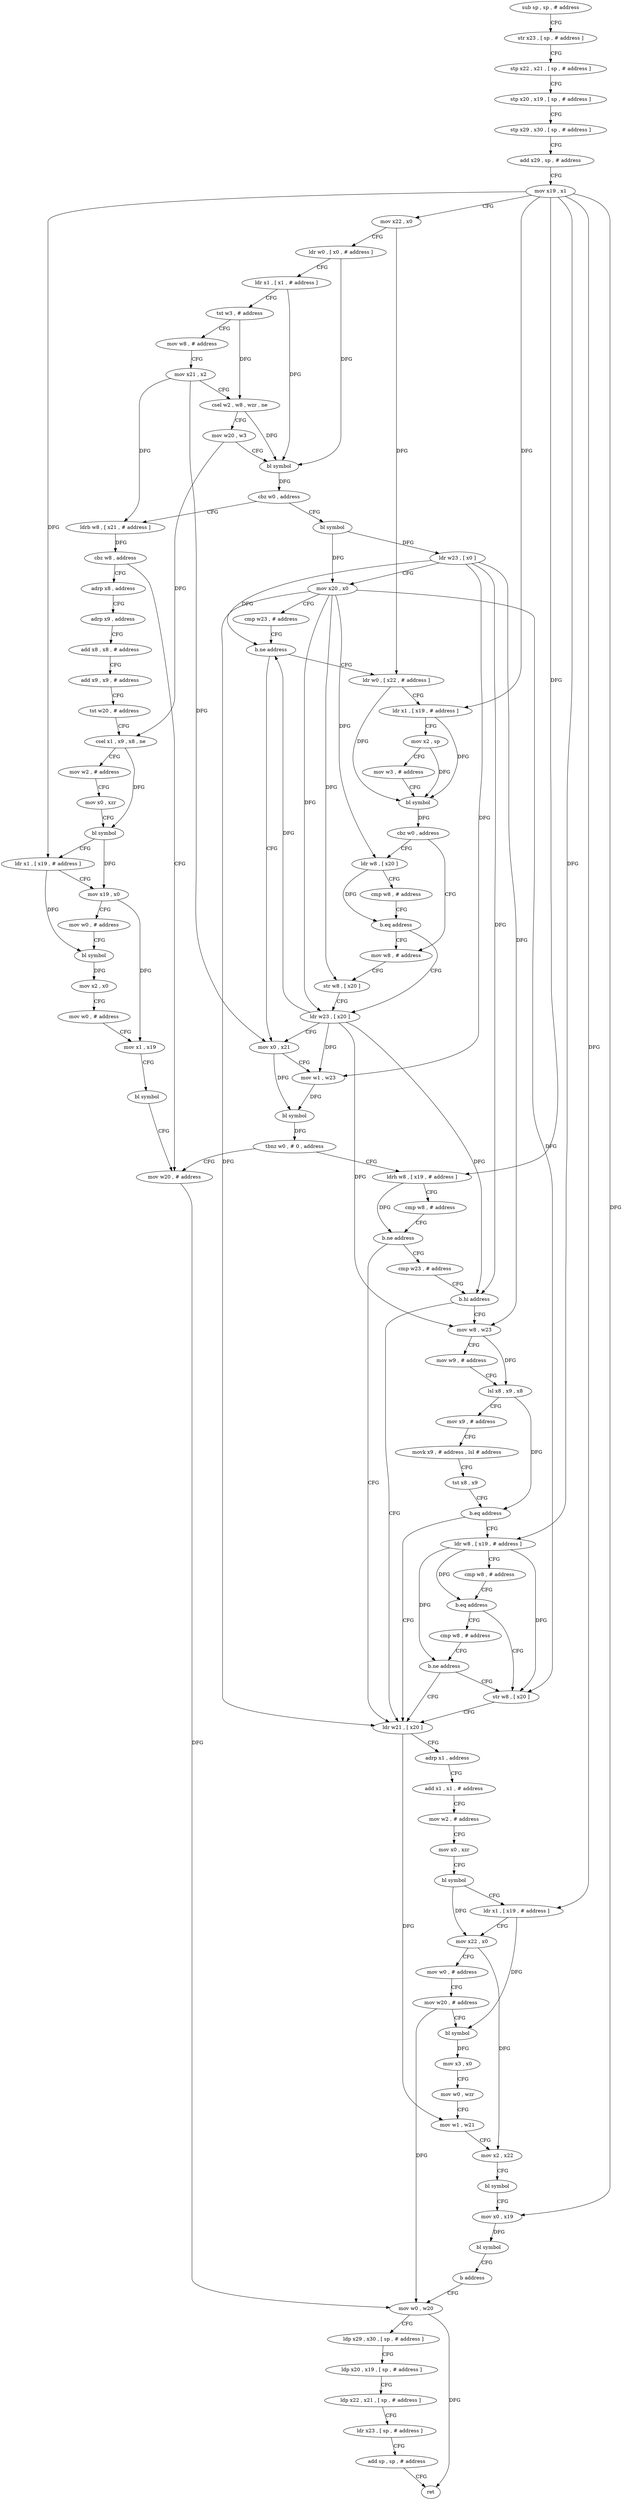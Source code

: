 digraph "func" {
"4210248" [label = "sub sp , sp , # address" ]
"4210252" [label = "str x23 , [ sp , # address ]" ]
"4210256" [label = "stp x22 , x21 , [ sp , # address ]" ]
"4210260" [label = "stp x20 , x19 , [ sp , # address ]" ]
"4210264" [label = "stp x29 , x30 , [ sp , # address ]" ]
"4210268" [label = "add x29 , sp , # address" ]
"4210272" [label = "mov x19 , x1" ]
"4210276" [label = "mov x22 , x0" ]
"4210280" [label = "ldr w0 , [ x0 , # address ]" ]
"4210284" [label = "ldr x1 , [ x1 , # address ]" ]
"4210288" [label = "tst w3 , # address" ]
"4210292" [label = "mov w8 , # address" ]
"4210296" [label = "mov x21 , x2" ]
"4210300" [label = "csel w2 , w8 , wzr , ne" ]
"4210304" [label = "mov w20 , w3" ]
"4210308" [label = "bl symbol" ]
"4210312" [label = "cbz w0 , address" ]
"4210548" [label = "ldrb w8 , [ x21 , # address ]" ]
"4210316" [label = "bl symbol" ]
"4210552" [label = "cbz w8 , address" ]
"4210624" [label = "mov w20 , # address" ]
"4210556" [label = "adrp x8 , address" ]
"4210320" [label = "ldr w23 , [ x0 ]" ]
"4210324" [label = "mov x20 , x0" ]
"4210328" [label = "cmp w23 , # address" ]
"4210332" [label = "b.ne address" ]
"4210384" [label = "mov x0 , x21" ]
"4210336" [label = "ldr w0 , [ x22 , # address ]" ]
"4210628" [label = "mov w0 , w20" ]
"4210560" [label = "adrp x9 , address" ]
"4210564" [label = "add x8 , x8 , # address" ]
"4210568" [label = "add x9 , x9 , # address" ]
"4210572" [label = "tst w20 , # address" ]
"4210576" [label = "csel x1 , x9 , x8 , ne" ]
"4210580" [label = "mov w2 , # address" ]
"4210584" [label = "mov x0 , xzr" ]
"4210588" [label = "bl symbol" ]
"4210592" [label = "ldr x1 , [ x19 , # address ]" ]
"4210596" [label = "mov x19 , x0" ]
"4210600" [label = "mov w0 , # address" ]
"4210604" [label = "bl symbol" ]
"4210608" [label = "mov x2 , x0" ]
"4210612" [label = "mov w0 , # address" ]
"4210616" [label = "mov x1 , x19" ]
"4210620" [label = "bl symbol" ]
"4210388" [label = "mov w1 , w23" ]
"4210392" [label = "bl symbol" ]
"4210396" [label = "tbnz w0 , # 0 , address" ]
"4210400" [label = "ldrh w8 , [ x19 , # address ]" ]
"4210340" [label = "ldr x1 , [ x19 , # address ]" ]
"4210344" [label = "mov x2 , sp" ]
"4210348" [label = "mov w3 , # address" ]
"4210352" [label = "bl symbol" ]
"4210356" [label = "cbz w0 , address" ]
"4210372" [label = "mov w8 , # address" ]
"4210360" [label = "ldr w8 , [ x20 ]" ]
"4210404" [label = "cmp w8 , # address" ]
"4210408" [label = "b.ne address" ]
"4210472" [label = "ldr w21 , [ x20 ]" ]
"4210412" [label = "cmp w23 , # address" ]
"4210376" [label = "str w8 , [ x20 ]" ]
"4210380" [label = "ldr w23 , [ x20 ]" ]
"4210364" [label = "cmp w8 , # address" ]
"4210368" [label = "b.eq address" ]
"4210476" [label = "adrp x1 , address" ]
"4210480" [label = "add x1 , x1 , # address" ]
"4210484" [label = "mov w2 , # address" ]
"4210488" [label = "mov x0 , xzr" ]
"4210492" [label = "bl symbol" ]
"4210496" [label = "ldr x1 , [ x19 , # address ]" ]
"4210500" [label = "mov x22 , x0" ]
"4210504" [label = "mov w0 , # address" ]
"4210508" [label = "mov w20 , # address" ]
"4210512" [label = "bl symbol" ]
"4210516" [label = "mov x3 , x0" ]
"4210520" [label = "mov w0 , wzr" ]
"4210524" [label = "mov w1 , w21" ]
"4210528" [label = "mov x2 , x22" ]
"4210532" [label = "bl symbol" ]
"4210536" [label = "mov x0 , x19" ]
"4210540" [label = "bl symbol" ]
"4210544" [label = "b address" ]
"4210416" [label = "b.hi address" ]
"4210420" [label = "mov w8 , w23" ]
"4210632" [label = "ldp x29 , x30 , [ sp , # address ]" ]
"4210636" [label = "ldp x20 , x19 , [ sp , # address ]" ]
"4210640" [label = "ldp x22 , x21 , [ sp , # address ]" ]
"4210644" [label = "ldr x23 , [ sp , # address ]" ]
"4210648" [label = "add sp , sp , # address" ]
"4210652" [label = "ret" ]
"4210424" [label = "mov w9 , # address" ]
"4210428" [label = "lsl x8 , x9 , x8" ]
"4210432" [label = "mov x9 , # address" ]
"4210436" [label = "movk x9 , # address , lsl # address" ]
"4210440" [label = "tst x8 , x9" ]
"4210444" [label = "b.eq address" ]
"4210448" [label = "ldr w8 , [ x19 , # address ]" ]
"4210452" [label = "cmp w8 , # address" ]
"4210456" [label = "b.eq address" ]
"4210468" [label = "str w8 , [ x20 ]" ]
"4210460" [label = "cmp w8 , # address" ]
"4210464" [label = "b.ne address" ]
"4210248" -> "4210252" [ label = "CFG" ]
"4210252" -> "4210256" [ label = "CFG" ]
"4210256" -> "4210260" [ label = "CFG" ]
"4210260" -> "4210264" [ label = "CFG" ]
"4210264" -> "4210268" [ label = "CFG" ]
"4210268" -> "4210272" [ label = "CFG" ]
"4210272" -> "4210276" [ label = "CFG" ]
"4210272" -> "4210340" [ label = "DFG" ]
"4210272" -> "4210400" [ label = "DFG" ]
"4210272" -> "4210592" [ label = "DFG" ]
"4210272" -> "4210496" [ label = "DFG" ]
"4210272" -> "4210536" [ label = "DFG" ]
"4210272" -> "4210448" [ label = "DFG" ]
"4210276" -> "4210280" [ label = "CFG" ]
"4210276" -> "4210336" [ label = "DFG" ]
"4210280" -> "4210284" [ label = "CFG" ]
"4210280" -> "4210308" [ label = "DFG" ]
"4210284" -> "4210288" [ label = "CFG" ]
"4210284" -> "4210308" [ label = "DFG" ]
"4210288" -> "4210292" [ label = "CFG" ]
"4210288" -> "4210300" [ label = "DFG" ]
"4210292" -> "4210296" [ label = "CFG" ]
"4210296" -> "4210300" [ label = "CFG" ]
"4210296" -> "4210548" [ label = "DFG" ]
"4210296" -> "4210384" [ label = "DFG" ]
"4210300" -> "4210304" [ label = "CFG" ]
"4210300" -> "4210308" [ label = "DFG" ]
"4210304" -> "4210308" [ label = "CFG" ]
"4210304" -> "4210576" [ label = "DFG" ]
"4210308" -> "4210312" [ label = "DFG" ]
"4210312" -> "4210548" [ label = "CFG" ]
"4210312" -> "4210316" [ label = "CFG" ]
"4210548" -> "4210552" [ label = "DFG" ]
"4210316" -> "4210320" [ label = "DFG" ]
"4210316" -> "4210324" [ label = "DFG" ]
"4210552" -> "4210624" [ label = "CFG" ]
"4210552" -> "4210556" [ label = "CFG" ]
"4210624" -> "4210628" [ label = "DFG" ]
"4210556" -> "4210560" [ label = "CFG" ]
"4210320" -> "4210324" [ label = "CFG" ]
"4210320" -> "4210332" [ label = "DFG" ]
"4210320" -> "4210388" [ label = "DFG" ]
"4210320" -> "4210416" [ label = "DFG" ]
"4210320" -> "4210420" [ label = "DFG" ]
"4210324" -> "4210328" [ label = "CFG" ]
"4210324" -> "4210376" [ label = "DFG" ]
"4210324" -> "4210360" [ label = "DFG" ]
"4210324" -> "4210472" [ label = "DFG" ]
"4210324" -> "4210380" [ label = "DFG" ]
"4210324" -> "4210468" [ label = "DFG" ]
"4210328" -> "4210332" [ label = "CFG" ]
"4210332" -> "4210384" [ label = "CFG" ]
"4210332" -> "4210336" [ label = "CFG" ]
"4210384" -> "4210388" [ label = "CFG" ]
"4210384" -> "4210392" [ label = "DFG" ]
"4210336" -> "4210340" [ label = "CFG" ]
"4210336" -> "4210352" [ label = "DFG" ]
"4210628" -> "4210632" [ label = "CFG" ]
"4210628" -> "4210652" [ label = "DFG" ]
"4210560" -> "4210564" [ label = "CFG" ]
"4210564" -> "4210568" [ label = "CFG" ]
"4210568" -> "4210572" [ label = "CFG" ]
"4210572" -> "4210576" [ label = "CFG" ]
"4210576" -> "4210580" [ label = "CFG" ]
"4210576" -> "4210588" [ label = "DFG" ]
"4210580" -> "4210584" [ label = "CFG" ]
"4210584" -> "4210588" [ label = "CFG" ]
"4210588" -> "4210592" [ label = "CFG" ]
"4210588" -> "4210596" [ label = "DFG" ]
"4210592" -> "4210596" [ label = "CFG" ]
"4210592" -> "4210604" [ label = "DFG" ]
"4210596" -> "4210600" [ label = "CFG" ]
"4210596" -> "4210616" [ label = "DFG" ]
"4210600" -> "4210604" [ label = "CFG" ]
"4210604" -> "4210608" [ label = "DFG" ]
"4210608" -> "4210612" [ label = "CFG" ]
"4210612" -> "4210616" [ label = "CFG" ]
"4210616" -> "4210620" [ label = "CFG" ]
"4210620" -> "4210624" [ label = "CFG" ]
"4210388" -> "4210392" [ label = "DFG" ]
"4210392" -> "4210396" [ label = "DFG" ]
"4210396" -> "4210624" [ label = "CFG" ]
"4210396" -> "4210400" [ label = "CFG" ]
"4210400" -> "4210404" [ label = "CFG" ]
"4210400" -> "4210408" [ label = "DFG" ]
"4210340" -> "4210344" [ label = "CFG" ]
"4210340" -> "4210352" [ label = "DFG" ]
"4210344" -> "4210348" [ label = "CFG" ]
"4210344" -> "4210352" [ label = "DFG" ]
"4210348" -> "4210352" [ label = "CFG" ]
"4210352" -> "4210356" [ label = "DFG" ]
"4210356" -> "4210372" [ label = "CFG" ]
"4210356" -> "4210360" [ label = "CFG" ]
"4210372" -> "4210376" [ label = "CFG" ]
"4210360" -> "4210364" [ label = "CFG" ]
"4210360" -> "4210368" [ label = "DFG" ]
"4210404" -> "4210408" [ label = "CFG" ]
"4210408" -> "4210472" [ label = "CFG" ]
"4210408" -> "4210412" [ label = "CFG" ]
"4210472" -> "4210476" [ label = "CFG" ]
"4210472" -> "4210524" [ label = "DFG" ]
"4210412" -> "4210416" [ label = "CFG" ]
"4210376" -> "4210380" [ label = "CFG" ]
"4210380" -> "4210384" [ label = "CFG" ]
"4210380" -> "4210332" [ label = "DFG" ]
"4210380" -> "4210388" [ label = "DFG" ]
"4210380" -> "4210416" [ label = "DFG" ]
"4210380" -> "4210420" [ label = "DFG" ]
"4210364" -> "4210368" [ label = "CFG" ]
"4210368" -> "4210380" [ label = "CFG" ]
"4210368" -> "4210372" [ label = "CFG" ]
"4210476" -> "4210480" [ label = "CFG" ]
"4210480" -> "4210484" [ label = "CFG" ]
"4210484" -> "4210488" [ label = "CFG" ]
"4210488" -> "4210492" [ label = "CFG" ]
"4210492" -> "4210496" [ label = "CFG" ]
"4210492" -> "4210500" [ label = "DFG" ]
"4210496" -> "4210500" [ label = "CFG" ]
"4210496" -> "4210512" [ label = "DFG" ]
"4210500" -> "4210504" [ label = "CFG" ]
"4210500" -> "4210528" [ label = "DFG" ]
"4210504" -> "4210508" [ label = "CFG" ]
"4210508" -> "4210512" [ label = "CFG" ]
"4210508" -> "4210628" [ label = "DFG" ]
"4210512" -> "4210516" [ label = "DFG" ]
"4210516" -> "4210520" [ label = "CFG" ]
"4210520" -> "4210524" [ label = "CFG" ]
"4210524" -> "4210528" [ label = "CFG" ]
"4210528" -> "4210532" [ label = "CFG" ]
"4210532" -> "4210536" [ label = "CFG" ]
"4210536" -> "4210540" [ label = "DFG" ]
"4210540" -> "4210544" [ label = "CFG" ]
"4210544" -> "4210628" [ label = "CFG" ]
"4210416" -> "4210472" [ label = "CFG" ]
"4210416" -> "4210420" [ label = "CFG" ]
"4210420" -> "4210424" [ label = "CFG" ]
"4210420" -> "4210428" [ label = "DFG" ]
"4210632" -> "4210636" [ label = "CFG" ]
"4210636" -> "4210640" [ label = "CFG" ]
"4210640" -> "4210644" [ label = "CFG" ]
"4210644" -> "4210648" [ label = "CFG" ]
"4210648" -> "4210652" [ label = "CFG" ]
"4210424" -> "4210428" [ label = "CFG" ]
"4210428" -> "4210432" [ label = "CFG" ]
"4210428" -> "4210444" [ label = "DFG" ]
"4210432" -> "4210436" [ label = "CFG" ]
"4210436" -> "4210440" [ label = "CFG" ]
"4210440" -> "4210444" [ label = "CFG" ]
"4210444" -> "4210472" [ label = "CFG" ]
"4210444" -> "4210448" [ label = "CFG" ]
"4210448" -> "4210452" [ label = "CFG" ]
"4210448" -> "4210456" [ label = "DFG" ]
"4210448" -> "4210468" [ label = "DFG" ]
"4210448" -> "4210464" [ label = "DFG" ]
"4210452" -> "4210456" [ label = "CFG" ]
"4210456" -> "4210468" [ label = "CFG" ]
"4210456" -> "4210460" [ label = "CFG" ]
"4210468" -> "4210472" [ label = "CFG" ]
"4210460" -> "4210464" [ label = "CFG" ]
"4210464" -> "4210472" [ label = "CFG" ]
"4210464" -> "4210468" [ label = "CFG" ]
}
